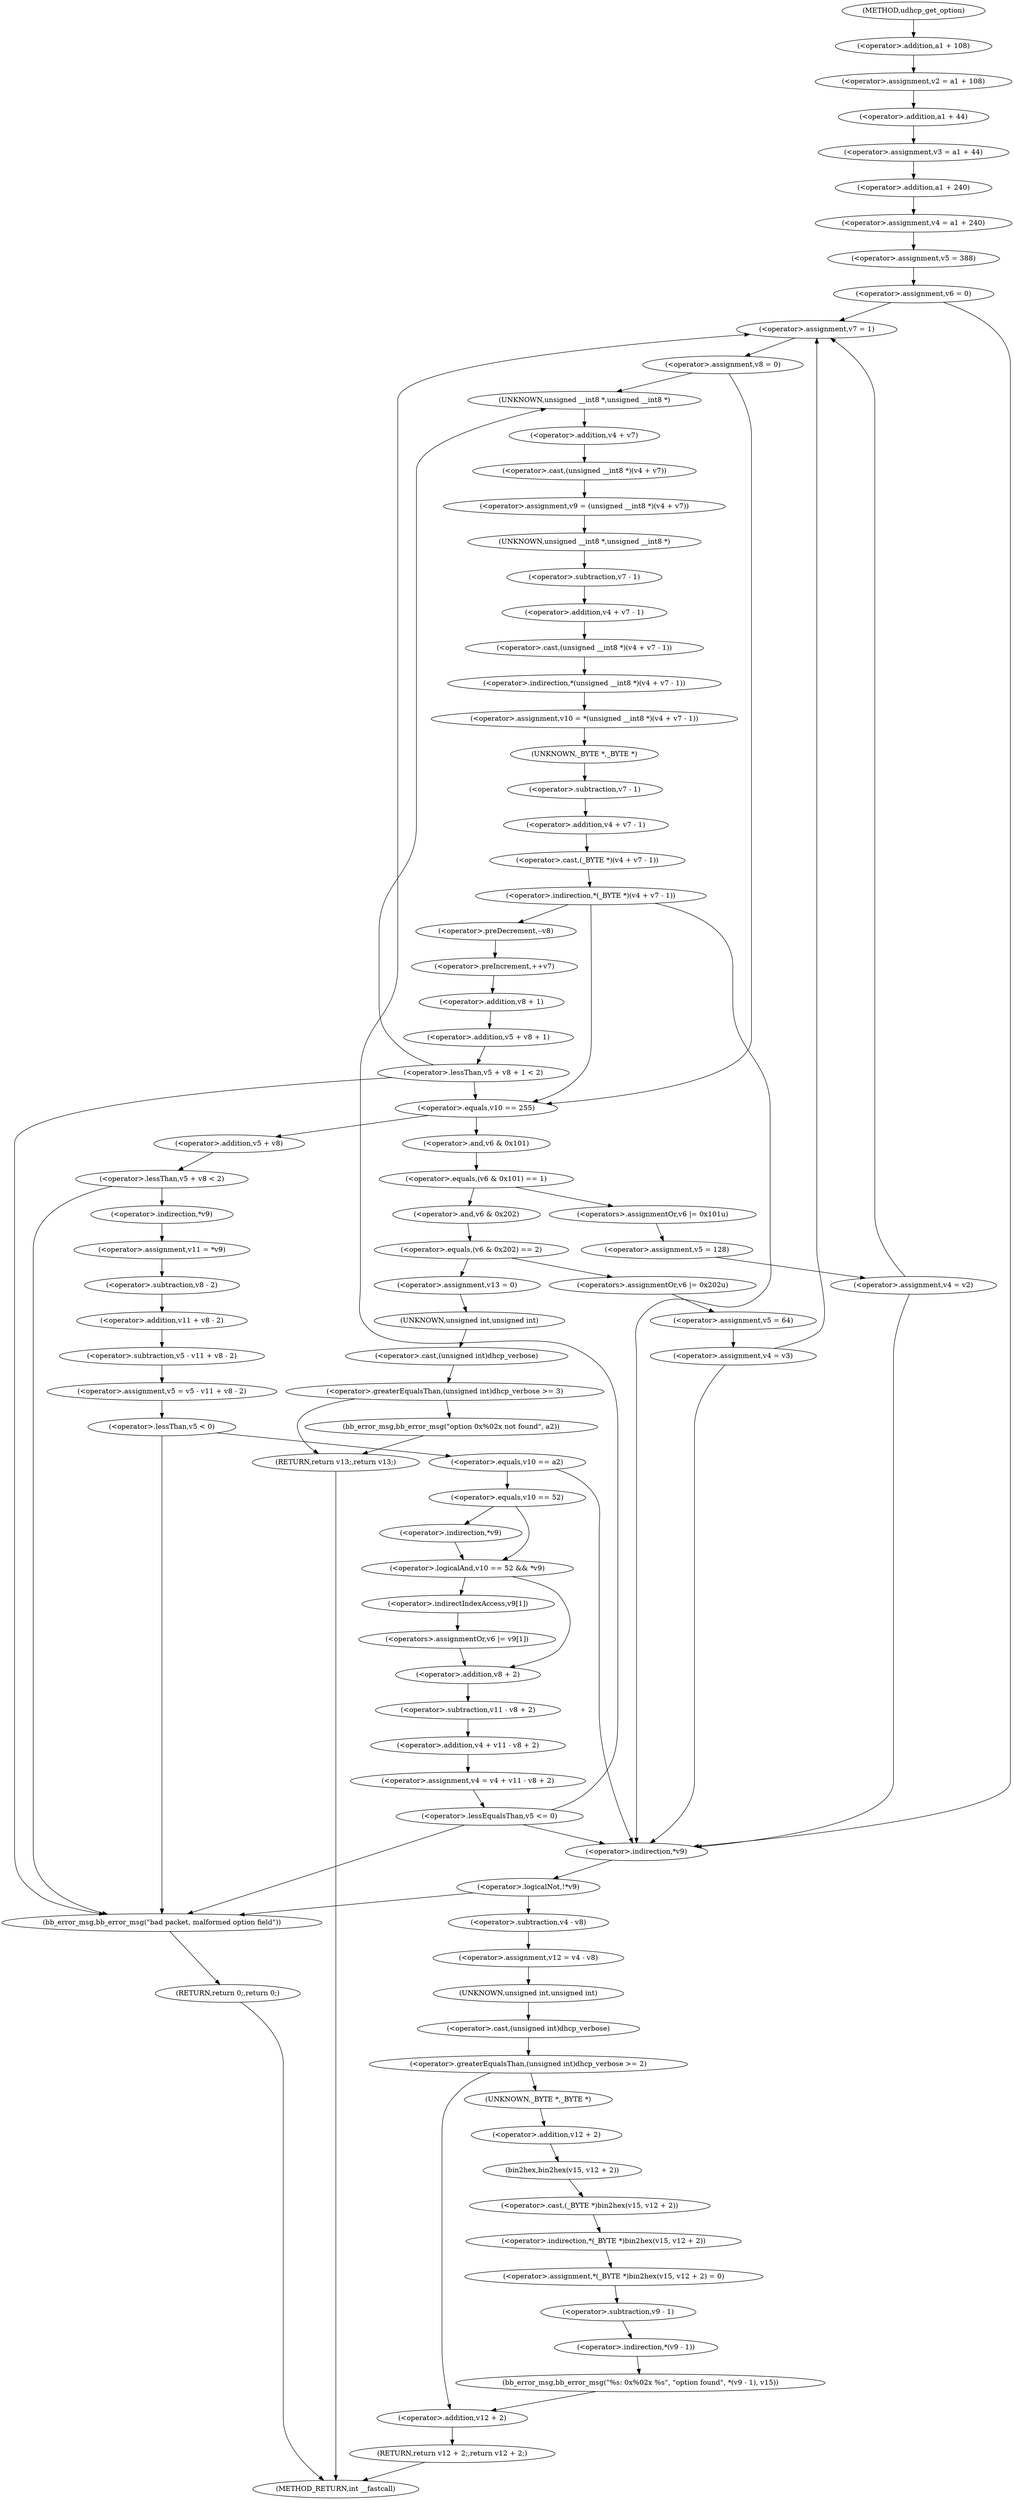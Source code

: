 digraph udhcp_get_option {  
"1000131" [label = "(<operator>.assignment,v2 = a1 + 108)" ]
"1000133" [label = "(<operator>.addition,a1 + 108)" ]
"1000136" [label = "(<operator>.assignment,v3 = a1 + 44)" ]
"1000138" [label = "(<operator>.addition,a1 + 44)" ]
"1000141" [label = "(<operator>.assignment,v4 = a1 + 240)" ]
"1000143" [label = "(<operator>.addition,a1 + 240)" ]
"1000146" [label = "(<operator>.assignment,v5 = 388)" ]
"1000149" [label = "(<operator>.assignment,v6 = 0)" ]
"1000155" [label = "(<operator>.assignment,v7 = 1)" ]
"1000158" [label = "(<operator>.assignment,v8 = 0)" ]
"1000164" [label = "(<operator>.assignment,v9 = (unsigned __int8 *)(v4 + v7))" ]
"1000166" [label = "(<operator>.cast,(unsigned __int8 *)(v4 + v7))" ]
"1000167" [label = "(UNKNOWN,unsigned __int8 *,unsigned __int8 *)" ]
"1000168" [label = "(<operator>.addition,v4 + v7)" ]
"1000171" [label = "(<operator>.assignment,v10 = *(unsigned __int8 *)(v4 + v7 - 1))" ]
"1000173" [label = "(<operator>.indirection,*(unsigned __int8 *)(v4 + v7 - 1))" ]
"1000174" [label = "(<operator>.cast,(unsigned __int8 *)(v4 + v7 - 1))" ]
"1000175" [label = "(UNKNOWN,unsigned __int8 *,unsigned __int8 *)" ]
"1000176" [label = "(<operator>.addition,v4 + v7 - 1)" ]
"1000178" [label = "(<operator>.subtraction,v7 - 1)" ]
"1000182" [label = "(<operator>.indirection,*(_BYTE *)(v4 + v7 - 1))" ]
"1000183" [label = "(<operator>.cast,(_BYTE *)(v4 + v7 - 1))" ]
"1000184" [label = "(UNKNOWN,_BYTE *,_BYTE *)" ]
"1000185" [label = "(<operator>.addition,v4 + v7 - 1)" ]
"1000187" [label = "(<operator>.subtraction,v7 - 1)" ]
"1000191" [label = "(<operator>.preDecrement,--v8)" ]
"1000193" [label = "(<operator>.preIncrement,++v7)" ]
"1000196" [label = "(<operator>.lessThan,v5 + v8 + 1 < 2)" ]
"1000197" [label = "(<operator>.addition,v5 + v8 + 1)" ]
"1000199" [label = "(<operator>.addition,v8 + 1)" ]
"1000205" [label = "(<operator>.equals,v10 == 255)" ]
"1000210" [label = "(<operator>.equals,(v6 & 0x101) == 1)" ]
"1000211" [label = "(<operator>.and,v6 & 0x101)" ]
"1000216" [label = "(<operators>.assignmentOr,v6 |= 0x101u)" ]
"1000219" [label = "(<operator>.assignment,v5 = 128)" ]
"1000222" [label = "(<operator>.assignment,v4 = v2)" ]
"1000227" [label = "(<operator>.equals,(v6 & 0x202) == 2)" ]
"1000228" [label = "(<operator>.and,v6 & 0x202)" ]
"1000233" [label = "(<operators>.assignmentOr,v6 |= 0x202u)" ]
"1000236" [label = "(<operator>.assignment,v5 = 64)" ]
"1000239" [label = "(<operator>.assignment,v4 = v3)" ]
"1000243" [label = "(<operator>.assignment,v13 = 0)" ]
"1000247" [label = "(<operator>.greaterEqualsThan,(unsigned int)dhcp_verbose >= 3)" ]
"1000248" [label = "(<operator>.cast,(unsigned int)dhcp_verbose)" ]
"1000249" [label = "(UNKNOWN,unsigned int,unsigned int)" ]
"1000252" [label = "(bb_error_msg,bb_error_msg(\"option 0x%02x not found\", a2))" ]
"1000255" [label = "(RETURN,return v13;,return v13;)" ]
"1000258" [label = "(<operator>.lessThan,v5 + v8 < 2)" ]
"1000259" [label = "(<operator>.addition,v5 + v8)" ]
"1000264" [label = "(<operator>.assignment,v11 = *v9)" ]
"1000266" [label = "(<operator>.indirection,*v9)" ]
"1000268" [label = "(<operator>.assignment,v5 = v5 - v11 + v8 - 2)" ]
"1000270" [label = "(<operator>.subtraction,v5 - v11 + v8 - 2)" ]
"1000272" [label = "(<operator>.addition,v11 + v8 - 2)" ]
"1000274" [label = "(<operator>.subtraction,v8 - 2)" ]
"1000278" [label = "(<operator>.lessThan,v5 < 0)" ]
"1000283" [label = "(<operator>.equals,v10 == a2)" ]
"1000288" [label = "(<operator>.logicalAnd,v10 == 52 && *v9)" ]
"1000289" [label = "(<operator>.equals,v10 == 52)" ]
"1000292" [label = "(<operator>.indirection,*v9)" ]
"1000294" [label = "(<operators>.assignmentOr,v6 |= v9[1])" ]
"1000296" [label = "(<operator>.indirectIndexAccess,v9[1])" ]
"1000299" [label = "(<operator>.assignment,v4 = v4 + v11 - v8 + 2)" ]
"1000301" [label = "(<operator>.addition,v4 + v11 - v8 + 2)" ]
"1000303" [label = "(<operator>.subtraction,v11 - v8 + 2)" ]
"1000305" [label = "(<operator>.addition,v8 + 2)" ]
"1000309" [label = "(<operator>.lessEqualsThan,v5 <= 0)" ]
"1000314" [label = "(<operator>.logicalNot,!*v9)" ]
"1000315" [label = "(<operator>.indirection,*v9)" ]
"1000319" [label = "(bb_error_msg,bb_error_msg(\"bad packet, malformed option field\"))" ]
"1000321" [label = "(RETURN,return 0;,return 0;)" ]
"1000323" [label = "(<operator>.assignment,v12 = v4 - v8)" ]
"1000325" [label = "(<operator>.subtraction,v4 - v8)" ]
"1000329" [label = "(<operator>.greaterEqualsThan,(unsigned int)dhcp_verbose >= 2)" ]
"1000330" [label = "(<operator>.cast,(unsigned int)dhcp_verbose)" ]
"1000331" [label = "(UNKNOWN,unsigned int,unsigned int)" ]
"1000335" [label = "(<operator>.assignment,*(_BYTE *)bin2hex(v15, v12 + 2) = 0)" ]
"1000336" [label = "(<operator>.indirection,*(_BYTE *)bin2hex(v15, v12 + 2))" ]
"1000337" [label = "(<operator>.cast,(_BYTE *)bin2hex(v15, v12 + 2))" ]
"1000338" [label = "(UNKNOWN,_BYTE *,_BYTE *)" ]
"1000339" [label = "(bin2hex,bin2hex(v15, v12 + 2))" ]
"1000341" [label = "(<operator>.addition,v12 + 2)" ]
"1000345" [label = "(bb_error_msg,bb_error_msg(\"%s: 0x%02x %s\", \"option found\", *(v9 - 1), v15))" ]
"1000348" [label = "(<operator>.indirection,*(v9 - 1))" ]
"1000349" [label = "(<operator>.subtraction,v9 - 1)" ]
"1000353" [label = "(RETURN,return v12 + 2;,return v12 + 2;)" ]
"1000354" [label = "(<operator>.addition,v12 + 2)" ]
"1000114" [label = "(METHOD,udhcp_get_option)" ]
"1000357" [label = "(METHOD_RETURN,int __fastcall)" ]
  "1000131" -> "1000138" 
  "1000133" -> "1000131" 
  "1000136" -> "1000143" 
  "1000138" -> "1000136" 
  "1000141" -> "1000146" 
  "1000143" -> "1000141" 
  "1000146" -> "1000149" 
  "1000149" -> "1000155" 
  "1000149" -> "1000315" 
  "1000155" -> "1000158" 
  "1000158" -> "1000167" 
  "1000158" -> "1000205" 
  "1000164" -> "1000175" 
  "1000166" -> "1000164" 
  "1000167" -> "1000168" 
  "1000168" -> "1000166" 
  "1000171" -> "1000184" 
  "1000173" -> "1000171" 
  "1000174" -> "1000173" 
  "1000175" -> "1000178" 
  "1000176" -> "1000174" 
  "1000178" -> "1000176" 
  "1000182" -> "1000205" 
  "1000182" -> "1000315" 
  "1000182" -> "1000191" 
  "1000183" -> "1000182" 
  "1000184" -> "1000187" 
  "1000185" -> "1000183" 
  "1000187" -> "1000185" 
  "1000191" -> "1000193" 
  "1000193" -> "1000199" 
  "1000196" -> "1000167" 
  "1000196" -> "1000205" 
  "1000196" -> "1000319" 
  "1000197" -> "1000196" 
  "1000199" -> "1000197" 
  "1000205" -> "1000211" 
  "1000205" -> "1000259" 
  "1000210" -> "1000216" 
  "1000210" -> "1000228" 
  "1000211" -> "1000210" 
  "1000216" -> "1000219" 
  "1000219" -> "1000222" 
  "1000222" -> "1000155" 
  "1000222" -> "1000315" 
  "1000227" -> "1000233" 
  "1000227" -> "1000243" 
  "1000228" -> "1000227" 
  "1000233" -> "1000236" 
  "1000236" -> "1000239" 
  "1000239" -> "1000155" 
  "1000239" -> "1000315" 
  "1000243" -> "1000249" 
  "1000247" -> "1000252" 
  "1000247" -> "1000255" 
  "1000248" -> "1000247" 
  "1000249" -> "1000248" 
  "1000252" -> "1000255" 
  "1000255" -> "1000357" 
  "1000258" -> "1000319" 
  "1000258" -> "1000266" 
  "1000259" -> "1000258" 
  "1000264" -> "1000274" 
  "1000266" -> "1000264" 
  "1000268" -> "1000278" 
  "1000270" -> "1000268" 
  "1000272" -> "1000270" 
  "1000274" -> "1000272" 
  "1000278" -> "1000319" 
  "1000278" -> "1000283" 
  "1000283" -> "1000315" 
  "1000283" -> "1000289" 
  "1000288" -> "1000296" 
  "1000288" -> "1000305" 
  "1000289" -> "1000288" 
  "1000289" -> "1000292" 
  "1000292" -> "1000288" 
  "1000294" -> "1000305" 
  "1000296" -> "1000294" 
  "1000299" -> "1000309" 
  "1000301" -> "1000299" 
  "1000303" -> "1000301" 
  "1000305" -> "1000303" 
  "1000309" -> "1000155" 
  "1000309" -> "1000315" 
  "1000309" -> "1000319" 
  "1000314" -> "1000319" 
  "1000314" -> "1000325" 
  "1000315" -> "1000314" 
  "1000319" -> "1000321" 
  "1000321" -> "1000357" 
  "1000323" -> "1000331" 
  "1000325" -> "1000323" 
  "1000329" -> "1000338" 
  "1000329" -> "1000354" 
  "1000330" -> "1000329" 
  "1000331" -> "1000330" 
  "1000335" -> "1000349" 
  "1000336" -> "1000335" 
  "1000337" -> "1000336" 
  "1000338" -> "1000341" 
  "1000339" -> "1000337" 
  "1000341" -> "1000339" 
  "1000345" -> "1000354" 
  "1000348" -> "1000345" 
  "1000349" -> "1000348" 
  "1000353" -> "1000357" 
  "1000354" -> "1000353" 
  "1000114" -> "1000133" 
}
